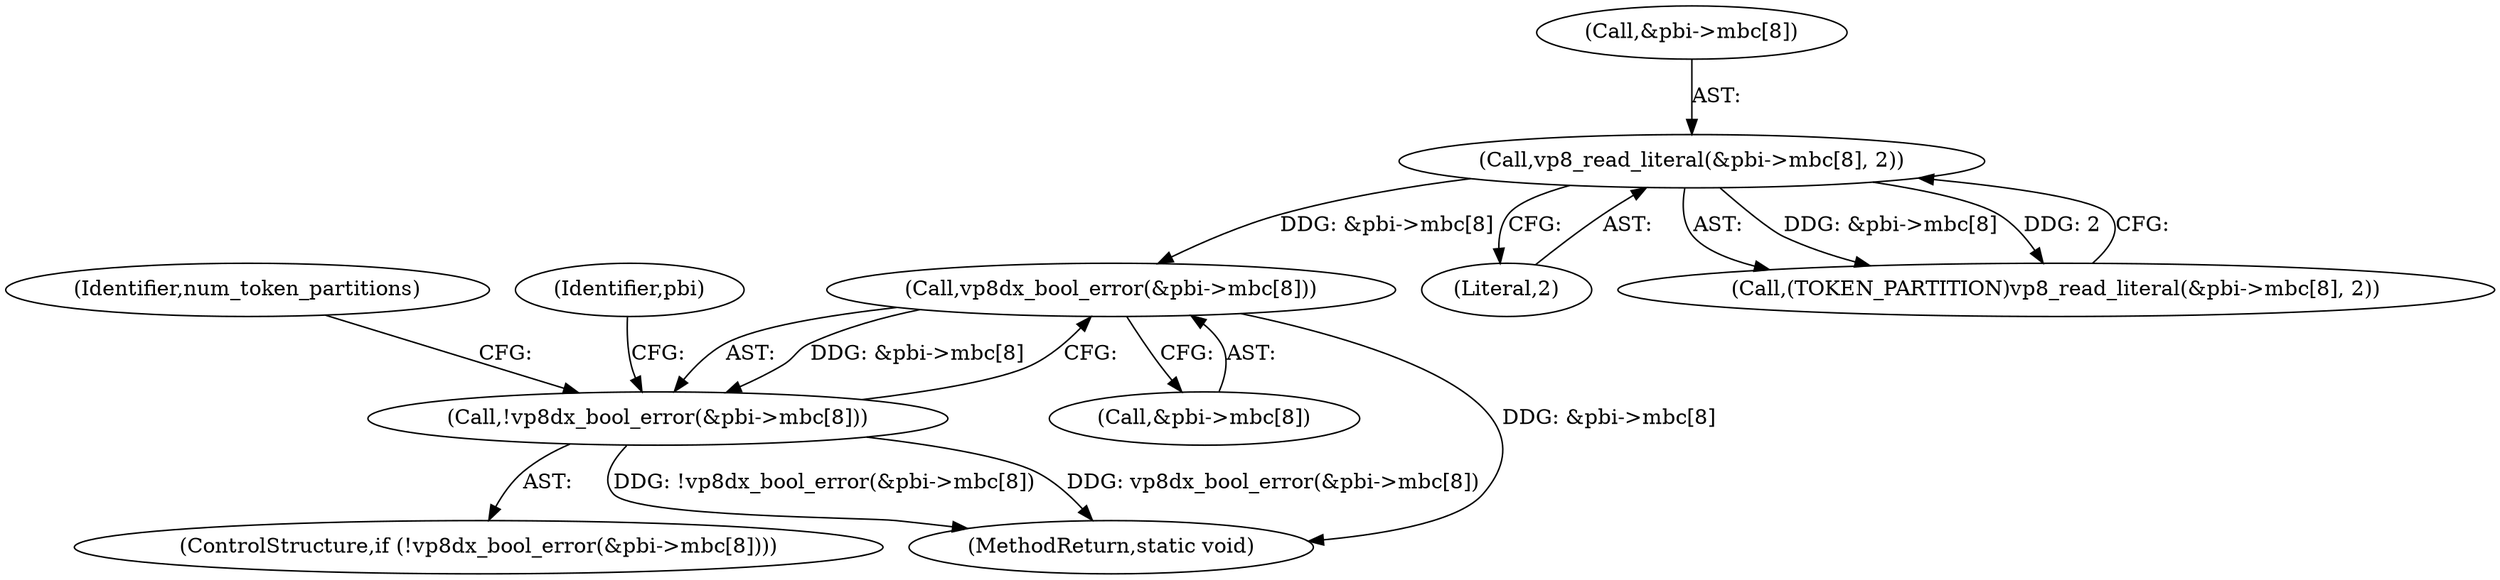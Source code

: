 digraph "0_Android_6886e8e0a9db2dbad723dc37a548233e004b33bc@array" {
"1000156" [label="(Call,vp8dx_bool_error(&pbi->mbc[8]))"];
"1000146" [label="(Call,vp8_read_literal(&pbi->mbc[8], 2))"];
"1000155" [label="(Call,!vp8dx_bool_error(&pbi->mbc[8]))"];
"1000157" [label="(Call,&pbi->mbc[8])"];
"1000154" [label="(ControlStructure,if (!vp8dx_bool_error(&pbi->mbc[8])))"];
"1000146" [label="(Call,vp8_read_literal(&pbi->mbc[8], 2))"];
"1000171" [label="(Identifier,num_token_partitions)"];
"1000166" [label="(Identifier,pbi)"];
"1000452" [label="(MethodReturn,static void)"];
"1000153" [label="(Literal,2)"];
"1000147" [label="(Call,&pbi->mbc[8])"];
"1000156" [label="(Call,vp8dx_bool_error(&pbi->mbc[8]))"];
"1000155" [label="(Call,!vp8dx_bool_error(&pbi->mbc[8]))"];
"1000144" [label="(Call,(TOKEN_PARTITION)vp8_read_literal(&pbi->mbc[8], 2))"];
"1000156" -> "1000155"  [label="AST: "];
"1000156" -> "1000157"  [label="CFG: "];
"1000157" -> "1000156"  [label="AST: "];
"1000155" -> "1000156"  [label="CFG: "];
"1000156" -> "1000452"  [label="DDG: &pbi->mbc[8]"];
"1000156" -> "1000155"  [label="DDG: &pbi->mbc[8]"];
"1000146" -> "1000156"  [label="DDG: &pbi->mbc[8]"];
"1000146" -> "1000144"  [label="AST: "];
"1000146" -> "1000153"  [label="CFG: "];
"1000147" -> "1000146"  [label="AST: "];
"1000153" -> "1000146"  [label="AST: "];
"1000144" -> "1000146"  [label="CFG: "];
"1000146" -> "1000144"  [label="DDG: &pbi->mbc[8]"];
"1000146" -> "1000144"  [label="DDG: 2"];
"1000155" -> "1000154"  [label="AST: "];
"1000166" -> "1000155"  [label="CFG: "];
"1000171" -> "1000155"  [label="CFG: "];
"1000155" -> "1000452"  [label="DDG: !vp8dx_bool_error(&pbi->mbc[8])"];
"1000155" -> "1000452"  [label="DDG: vp8dx_bool_error(&pbi->mbc[8])"];
}

